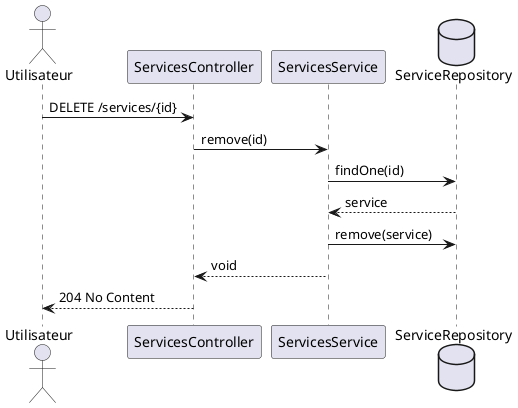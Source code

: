 @startuml
actor Utilisateur
participant "ServicesController" as Controller
participant "ServicesService" as ServiceLayer
database "ServiceRepository" as Repository

Utilisateur -> Controller : DELETE /services/{id}
Controller -> ServiceLayer : remove(id)
ServiceLayer -> Repository : findOne(id)
Repository --> ServiceLayer : service
ServiceLayer -> Repository : remove(service)
ServiceLayer --> Controller : void
Controller --> Utilisateur : 204 No Content
@enduml
